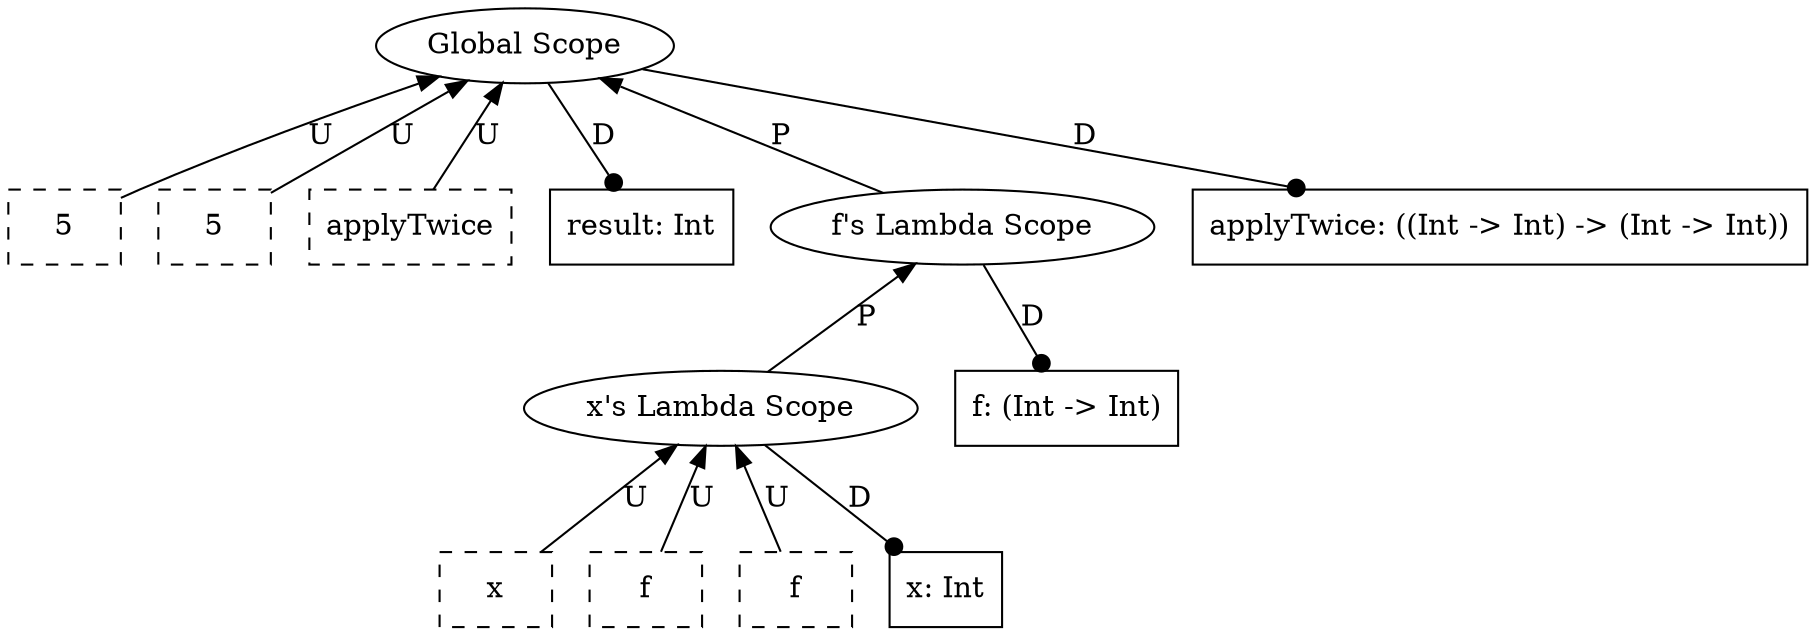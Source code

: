 graph {
    12 [label=5
       ,shape=box
       ,style=dashed];
    11 [label=5
       ,shape=box
       ,style=dashed];
    10 [label=applyTwice
       ,shape=box
       ,style=dashed];
    9 [label="result: Int"
      ,shape=box];
    8 [label=x
      ,shape=box
      ,style=dashed];
    7 [label=f
      ,shape=box
      ,style=dashed];
    6 [label=f
      ,shape=box
      ,style=dashed];
    5 [label="x: Int",shape=box];
    4 [label="x's Lambda Scope"
      ,shape=ellipse];
    3 [label="f: (Int -> Int)"
      ,shape=box];
    2 [label="f's Lambda Scope"
      ,shape=ellipse];
    1 [label="applyTwice: ((Int -> Int) -> (Int -> Int))"
      ,shape=box];
    0 [label="Global Scope"
      ,shape=ellipse];
    0 -- 12 [label=U,dir=back];
    0 -- 11 [label=U,dir=back];
    0 -- 10 [label=U,dir=back];
    0 -- 9 [label=D
           ,dir=forward
           ,arrowhead=dot];
    4 -- 8 [label=U,dir=back];
    4 -- 7 [label=U,dir=back];
    4 -- 6 [label=U,dir=back];
    4 -- 5 [label=D
           ,dir=forward
           ,arrowhead=dot];
    2 -- 4 [label=P,dir=back];
    2 -- 3 [label=D
           ,dir=forward
           ,arrowhead=dot];
    0 -- 2 [label=P,dir=back];
    0 -- 1 [label=D
           ,dir=forward
           ,arrowhead=dot];
}
